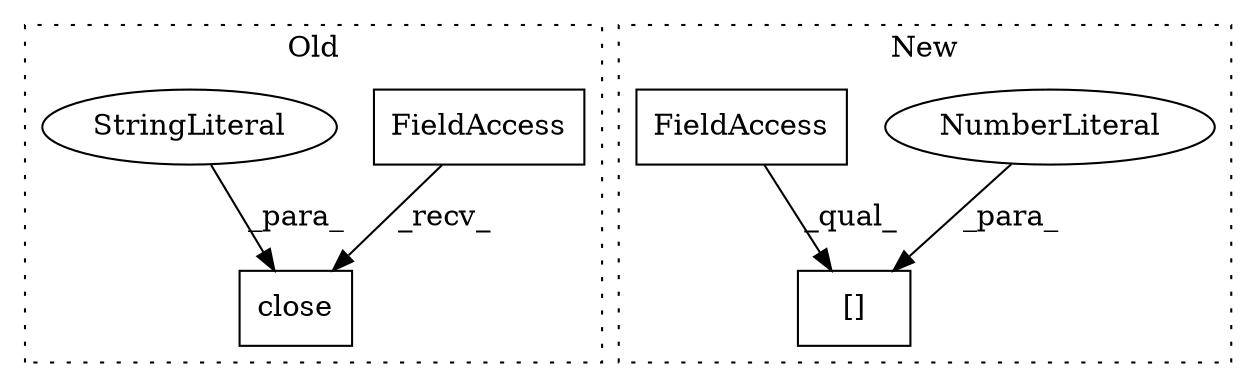 digraph G {
subgraph cluster0 {
1 [label="close" a="32" s="1258,1269" l="6,1" shape="box"];
4 [label="FieldAccess" a="22" s="1240" l="10" shape="box"];
6 [label="StringLiteral" a="45" s="1264" l="5" shape="ellipse"];
label = "Old";
style="dotted";
}
subgraph cluster1 {
2 [label="[]" a="2" s="2521,2544" l="22,1" shape="box"];
3 [label="NumberLiteral" a="34" s="2543" l="1" shape="ellipse"];
5 [label="FieldAccess" a="22" s="2521" l="21" shape="box"];
label = "New";
style="dotted";
}
3 -> 2 [label="_para_"];
4 -> 1 [label="_recv_"];
5 -> 2 [label="_qual_"];
6 -> 1 [label="_para_"];
}
